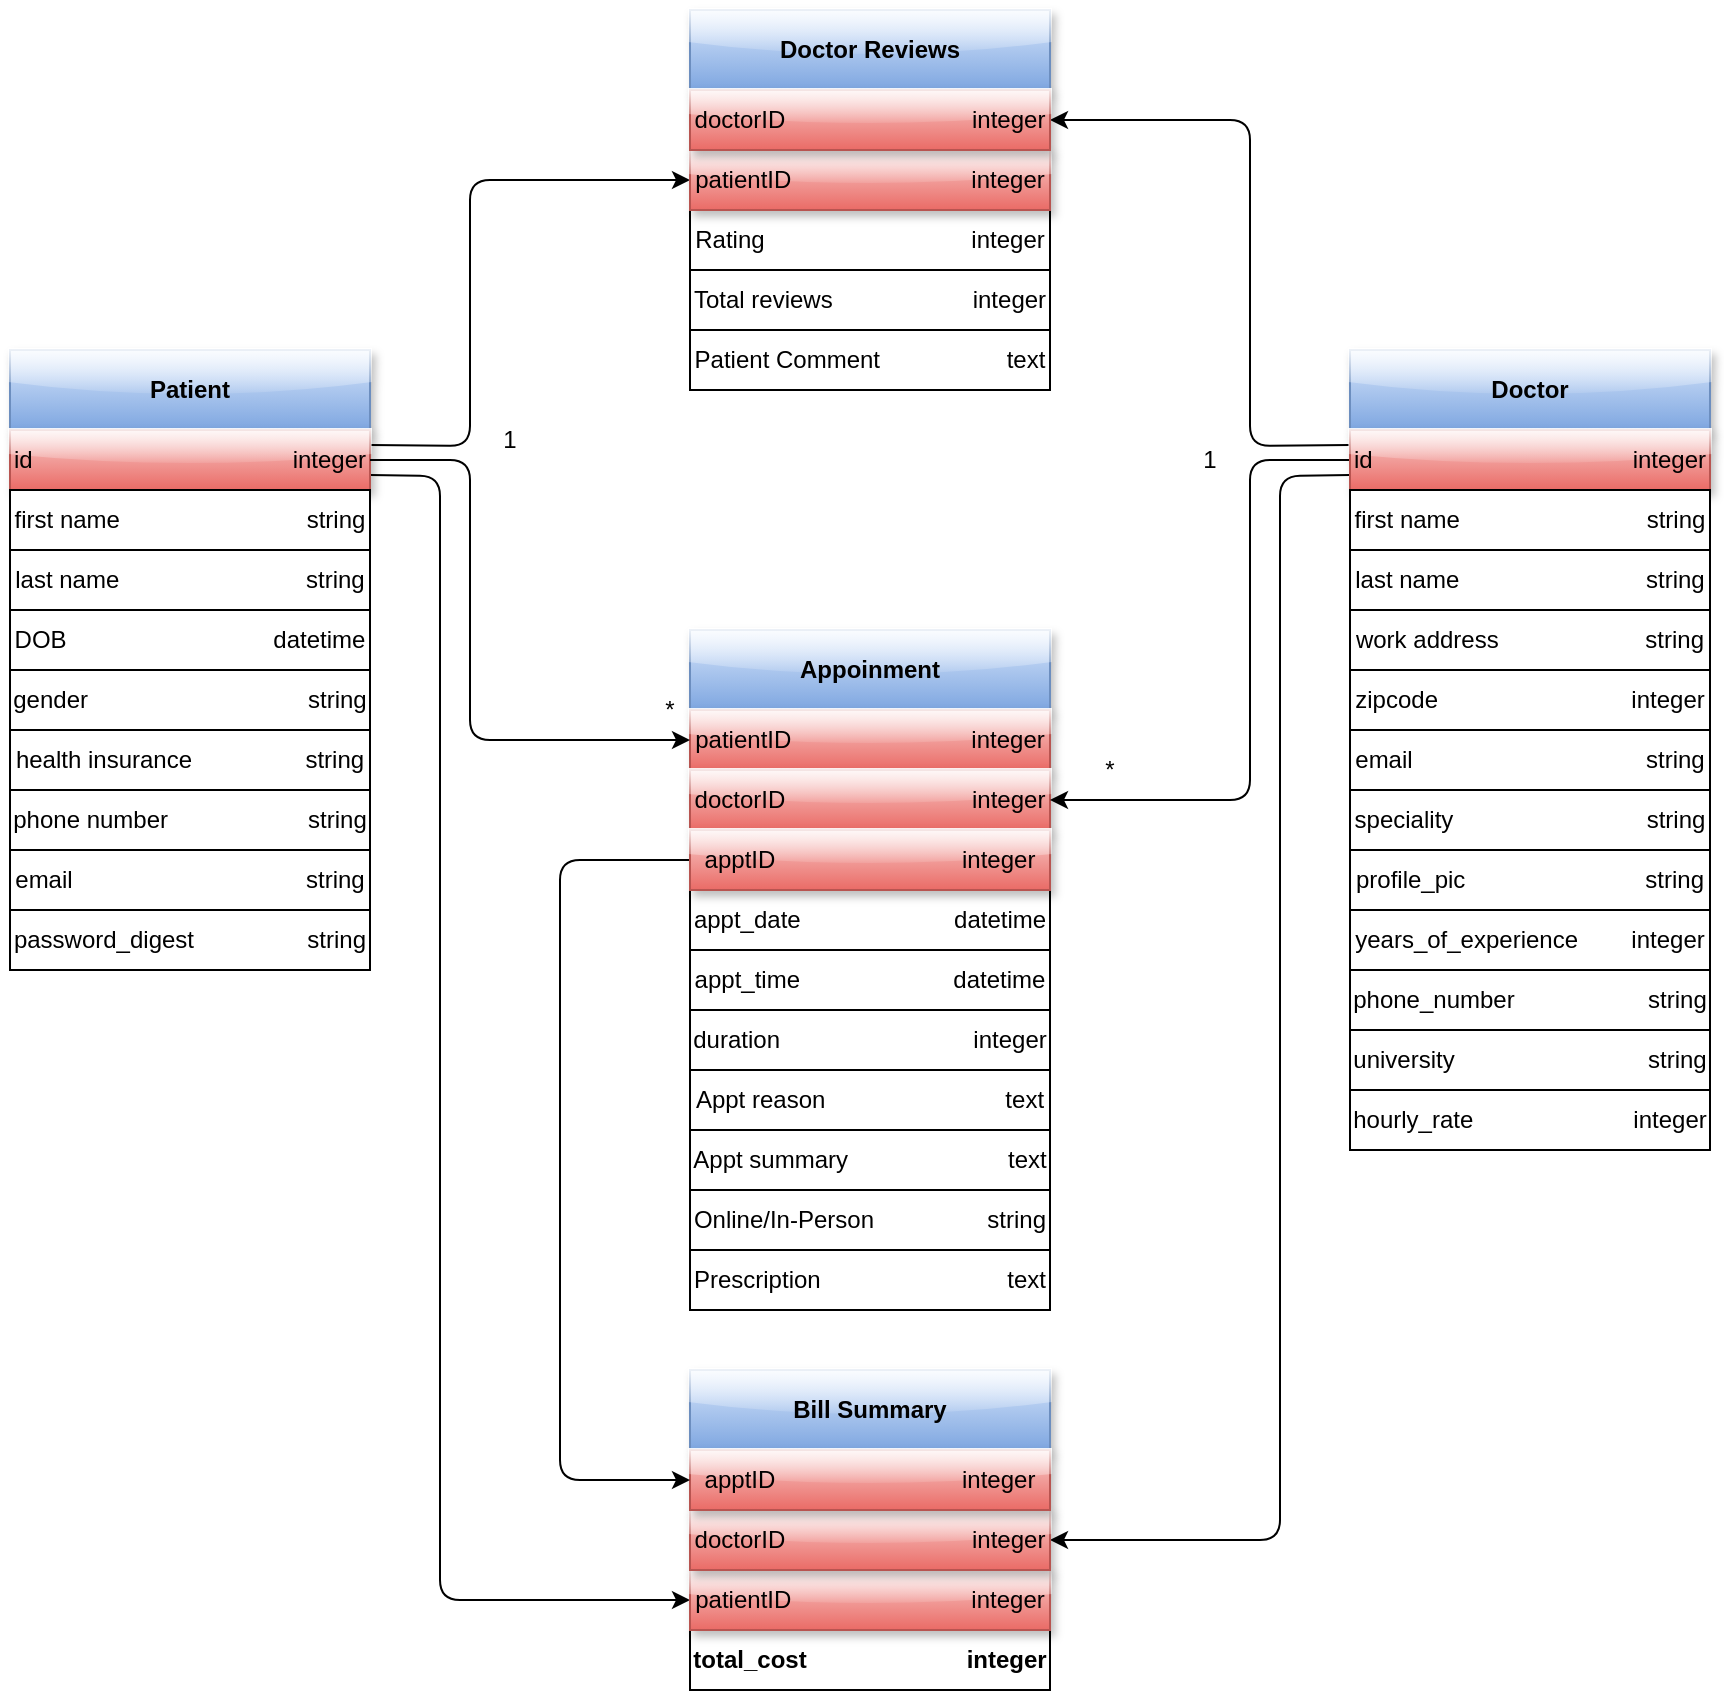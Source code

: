 <mxfile>
    <diagram id="bPftQJIVAqJPsxqFr-yv" name="Page-1">
        <mxGraphModel dx="885" dy="1581" grid="1" gridSize="10" guides="1" tooltips="1" connect="1" arrows="1" fold="1" page="1" pageScale="1" pageWidth="1100" pageHeight="850" math="0" shadow="0">
            <root>
                <mxCell id="0"/>
                <mxCell id="1" parent="0"/>
                <mxCell id="11" value="" style="rounded=0;whiteSpace=wrap;html=1;" parent="1" vertex="1">
                    <mxGeometry x="95" y="-630" width="180" height="310" as="geometry"/>
                </mxCell>
                <mxCell id="12" value="&lt;b&gt;Patient&lt;/b&gt;" style="rounded=0;whiteSpace=wrap;html=1;color;blue" parent="1" vertex="1">
                    <mxGeometry x="95" y="-630" width="180" height="40" as="geometry"/>
                </mxCell>
                <mxCell id="162" style="edgeStyle=none;html=1;exitX=1;exitY=0.25;exitDx=0;exitDy=0;entryX=0;entryY=0.5;entryDx=0;entryDy=0;" parent="1" source="13" target="155" edge="1">
                    <mxGeometry relative="1" as="geometry">
                        <Array as="points">
                            <mxPoint x="325" y="-582"/>
                            <mxPoint x="325" y="-715"/>
                        </Array>
                    </mxGeometry>
                </mxCell>
                <mxCell id="183" style="edgeStyle=none;html=1;exitX=1;exitY=0.75;exitDx=0;exitDy=0;entryX=0;entryY=0.5;entryDx=0;entryDy=0;" parent="1" source="13" target="180" edge="1">
                    <mxGeometry relative="1" as="geometry">
                        <Array as="points">
                            <mxPoint x="310" y="-567"/>
                            <mxPoint x="310" y="-5"/>
                        </Array>
                    </mxGeometry>
                </mxCell>
                <mxCell id="13" value="id&amp;nbsp; &amp;nbsp; &amp;nbsp; &amp;nbsp; &amp;nbsp; &amp;nbsp; &amp;nbsp; &amp;nbsp; &amp;nbsp; &amp;nbsp; &amp;nbsp; &amp;nbsp; &amp;nbsp; &amp;nbsp; &amp;nbsp; &amp;nbsp; &amp;nbsp; &amp;nbsp; &amp;nbsp; &amp;nbsp;integer" style="rounded=0;whiteSpace=wrap;html=1;color;red" parent="1" vertex="1">
                    <mxGeometry x="95" y="-590" width="180" height="30" as="geometry"/>
                </mxCell>
                <mxCell id="14" value="first name&amp;nbsp; &amp;nbsp; &amp;nbsp; &amp;nbsp; &amp;nbsp; &amp;nbsp; &amp;nbsp; &amp;nbsp; &amp;nbsp; &amp;nbsp; &amp;nbsp; &amp;nbsp; &amp;nbsp; &amp;nbsp; string" style="rounded=0;whiteSpace=wrap;html=1;" parent="1" vertex="1">
                    <mxGeometry x="95" y="-560" width="180" height="30" as="geometry"/>
                </mxCell>
                <mxCell id="15" value="last name&amp;nbsp; &amp;nbsp; &amp;nbsp; &amp;nbsp; &amp;nbsp; &amp;nbsp; &amp;nbsp; &amp;nbsp; &amp;nbsp; &amp;nbsp; &amp;nbsp; &amp;nbsp; &amp;nbsp; &amp;nbsp; string" style="rounded=0;whiteSpace=wrap;html=1;" parent="1" vertex="1">
                    <mxGeometry x="95" y="-530" width="180" height="30" as="geometry"/>
                </mxCell>
                <mxCell id="17" value="DOB&amp;nbsp; &amp;nbsp; &amp;nbsp; &amp;nbsp; &amp;nbsp; &amp;nbsp; &amp;nbsp; &amp;nbsp; &amp;nbsp; &amp;nbsp; &amp;nbsp; &amp;nbsp; &amp;nbsp; &amp;nbsp; &amp;nbsp; &amp;nbsp;datetime" style="rounded=0;whiteSpace=wrap;html=1;" parent="1" vertex="1">
                    <mxGeometry x="95" y="-500" width="180" height="30" as="geometry"/>
                </mxCell>
                <mxCell id="19" value="email&amp;nbsp; &amp;nbsp; &amp;nbsp; &amp;nbsp; &amp;nbsp; &amp;nbsp; &amp;nbsp; &amp;nbsp; &amp;nbsp; &amp;nbsp; &amp;nbsp; &amp;nbsp; &amp;nbsp; &amp;nbsp; &amp;nbsp; &amp;nbsp; &amp;nbsp; &amp;nbsp;string" style="rounded=0;whiteSpace=wrap;html=1;" parent="1" vertex="1">
                    <mxGeometry x="95" y="-380" width="180" height="30" as="geometry"/>
                </mxCell>
                <mxCell id="26" value="" style="rounded=0;whiteSpace=wrap;html=1;" parent="1" vertex="1">
                    <mxGeometry x="435" y="-490" width="180" height="280" as="geometry"/>
                </mxCell>
                <mxCell id="27" value="&lt;b&gt;Appoinment&lt;/b&gt;" style="rounded=0;whiteSpace=wrap;html=1;color;blue" parent="1" vertex="1">
                    <mxGeometry x="435" y="-490" width="180" height="40" as="geometry"/>
                </mxCell>
                <mxCell id="30" value="patientID&amp;nbsp; &amp;nbsp; &amp;nbsp; &amp;nbsp; &amp;nbsp; &amp;nbsp; &amp;nbsp; &amp;nbsp; &amp;nbsp; &amp;nbsp; &amp;nbsp; &amp;nbsp; &amp;nbsp; &amp;nbsp;integer" style="rounded=0;whiteSpace=wrap;html=1;color;red" parent="1" vertex="1">
                    <mxGeometry x="435" y="-450" width="180" height="30" as="geometry"/>
                </mxCell>
                <mxCell id="31" value="doctorID&amp;nbsp; &amp;nbsp; &amp;nbsp; &amp;nbsp; &amp;nbsp; &amp;nbsp; &amp;nbsp; &amp;nbsp; &amp;nbsp; &amp;nbsp; &amp;nbsp; &amp;nbsp; &amp;nbsp; &amp;nbsp; integer" style="rounded=0;whiteSpace=wrap;html=1;color;red" parent="1" vertex="1">
                    <mxGeometry x="435" y="-420" width="180" height="30" as="geometry"/>
                </mxCell>
                <mxCell id="32" value="appt_date&amp;nbsp; &amp;nbsp; &amp;nbsp; &amp;nbsp; &amp;nbsp; &amp;nbsp; &amp;nbsp; &amp;nbsp; &amp;nbsp; &amp;nbsp; &amp;nbsp; &amp;nbsp;datetime" style="rounded=0;whiteSpace=wrap;html=1;" parent="1" vertex="1">
                    <mxGeometry x="435" y="-360" width="180" height="30" as="geometry"/>
                </mxCell>
                <mxCell id="33" value="appt_time&amp;nbsp; &amp;nbsp; &amp;nbsp; &amp;nbsp; &amp;nbsp; &amp;nbsp; &amp;nbsp; &amp;nbsp; &amp;nbsp; &amp;nbsp; &amp;nbsp; &amp;nbsp;datetime" style="rounded=0;whiteSpace=wrap;html=1;" parent="1" vertex="1">
                    <mxGeometry x="435" y="-330" width="180" height="30" as="geometry"/>
                </mxCell>
                <mxCell id="34" value="Appt reason&amp;nbsp; &amp;nbsp; &amp;nbsp; &amp;nbsp; &amp;nbsp; &amp;nbsp; &amp;nbsp; &amp;nbsp; &amp;nbsp; &amp;nbsp; &amp;nbsp; &amp;nbsp; &amp;nbsp; &amp;nbsp;text" style="rounded=0;whiteSpace=wrap;html=1;" parent="1" vertex="1">
                    <mxGeometry x="435" y="-270" width="180" height="30" as="geometry"/>
                </mxCell>
                <mxCell id="35" value="Appt summary&amp;nbsp; &amp;nbsp; &amp;nbsp; &amp;nbsp; &amp;nbsp; &amp;nbsp; &amp;nbsp; &amp;nbsp; &amp;nbsp; &amp;nbsp; &amp;nbsp; &amp;nbsp; text" style="rounded=0;whiteSpace=wrap;html=1;" parent="1" vertex="1">
                    <mxGeometry x="435" y="-240" width="180" height="30" as="geometry"/>
                </mxCell>
                <mxCell id="37" value="Online/In-Person&amp;nbsp; &amp;nbsp; &amp;nbsp; &amp;nbsp; &amp;nbsp; &amp;nbsp; &amp;nbsp; &amp;nbsp; &amp;nbsp;string" style="rounded=0;whiteSpace=wrap;html=1;" parent="1" vertex="1">
                    <mxGeometry x="435" y="-210" width="180" height="30" as="geometry"/>
                </mxCell>
                <mxCell id="38" value="&lt;b&gt;Doctor&lt;/b&gt;" style="rounded=0;whiteSpace=wrap;html=1;color;blue" parent="1" vertex="1">
                    <mxGeometry x="765" y="-630" width="180" height="40" as="geometry"/>
                </mxCell>
                <mxCell id="39" value="" style="rounded=0;whiteSpace=wrap;html=1;" parent="1" vertex="1">
                    <mxGeometry x="765" y="-590" width="180" height="300" as="geometry"/>
                </mxCell>
                <mxCell id="129" style="edgeStyle=none;html=1;exitX=0;exitY=0.5;exitDx=0;exitDy=0;entryX=1;entryY=0.5;entryDx=0;entryDy=0;" parent="1" source="40" target="31" edge="1">
                    <mxGeometry relative="1" as="geometry">
                        <Array as="points">
                            <mxPoint x="715" y="-575"/>
                            <mxPoint x="715" y="-405"/>
                        </Array>
                    </mxGeometry>
                </mxCell>
                <mxCell id="160" style="edgeStyle=none;html=1;exitX=0;exitY=0.25;exitDx=0;exitDy=0;entryX=1;entryY=0.5;entryDx=0;entryDy=0;" parent="1" source="40" target="156" edge="1">
                    <mxGeometry relative="1" as="geometry">
                        <Array as="points">
                            <mxPoint x="715" y="-582"/>
                            <mxPoint x="715" y="-745"/>
                        </Array>
                    </mxGeometry>
                </mxCell>
                <mxCell id="184" style="edgeStyle=none;html=1;exitX=0;exitY=0.75;exitDx=0;exitDy=0;entryX=1;entryY=0.5;entryDx=0;entryDy=0;" parent="1" source="40" target="181" edge="1">
                    <mxGeometry relative="1" as="geometry">
                        <Array as="points">
                            <mxPoint x="730" y="-567"/>
                            <mxPoint x="730" y="-35"/>
                        </Array>
                    </mxGeometry>
                </mxCell>
                <mxCell id="40" value="id&amp;nbsp; &amp;nbsp; &amp;nbsp; &amp;nbsp; &amp;nbsp; &amp;nbsp; &amp;nbsp; &amp;nbsp; &amp;nbsp; &amp;nbsp; &amp;nbsp; &amp;nbsp; &amp;nbsp; &amp;nbsp; &amp;nbsp; &amp;nbsp; &amp;nbsp; &amp;nbsp; &amp;nbsp; &amp;nbsp;integer" style="rounded=0;whiteSpace=wrap;html=1;color;red" parent="1" vertex="1">
                    <mxGeometry x="765" y="-590" width="180" height="30" as="geometry"/>
                </mxCell>
                <mxCell id="41" value="first name&amp;nbsp; &amp;nbsp; &amp;nbsp; &amp;nbsp; &amp;nbsp; &amp;nbsp; &amp;nbsp; &amp;nbsp; &amp;nbsp; &amp;nbsp; &amp;nbsp; &amp;nbsp; &amp;nbsp; &amp;nbsp; string" style="rounded=0;whiteSpace=wrap;html=1;" parent="1" vertex="1">
                    <mxGeometry x="765" y="-560" width="180" height="30" as="geometry"/>
                </mxCell>
                <mxCell id="42" value="last name&amp;nbsp; &amp;nbsp; &amp;nbsp; &amp;nbsp; &amp;nbsp; &amp;nbsp; &amp;nbsp; &amp;nbsp; &amp;nbsp; &amp;nbsp; &amp;nbsp; &amp;nbsp; &amp;nbsp; &amp;nbsp; string" style="rounded=0;whiteSpace=wrap;html=1;" parent="1" vertex="1">
                    <mxGeometry x="765" y="-530" width="180" height="30" as="geometry"/>
                </mxCell>
                <mxCell id="44" value="work address&amp;nbsp; &amp;nbsp; &amp;nbsp; &amp;nbsp; &amp;nbsp; &amp;nbsp; &amp;nbsp; &amp;nbsp; &amp;nbsp; &amp;nbsp; &amp;nbsp; string" style="rounded=0;whiteSpace=wrap;html=1;" parent="1" vertex="1">
                    <mxGeometry x="765" y="-500" width="180" height="30" as="geometry"/>
                </mxCell>
                <mxCell id="45" value="zipcode&amp;nbsp; &amp;nbsp; &amp;nbsp; &amp;nbsp; &amp;nbsp; &amp;nbsp; &amp;nbsp; &amp;nbsp; &amp;nbsp; &amp;nbsp; &amp;nbsp; &amp;nbsp; &amp;nbsp; &amp;nbsp; &amp;nbsp;integer" style="rounded=0;whiteSpace=wrap;html=1;" parent="1" vertex="1">
                    <mxGeometry x="765" y="-470" width="180" height="30" as="geometry"/>
                </mxCell>
                <mxCell id="46" value="email&amp;nbsp; &amp;nbsp; &amp;nbsp; &amp;nbsp; &amp;nbsp; &amp;nbsp; &amp;nbsp; &amp;nbsp; &amp;nbsp; &amp;nbsp; &amp;nbsp; &amp;nbsp; &amp;nbsp; &amp;nbsp; &amp;nbsp; &amp;nbsp; &amp;nbsp; &amp;nbsp;string" style="rounded=0;whiteSpace=wrap;html=1;" parent="1" vertex="1">
                    <mxGeometry x="765" y="-440" width="180" height="30" as="geometry"/>
                </mxCell>
                <mxCell id="47" value="speciality&amp;nbsp; &amp;nbsp; &amp;nbsp; &amp;nbsp; &amp;nbsp; &amp;nbsp; &amp;nbsp; &amp;nbsp; &amp;nbsp; &amp;nbsp; &amp;nbsp; &amp;nbsp; &amp;nbsp; &amp;nbsp; &amp;nbsp;string" style="rounded=0;whiteSpace=wrap;html=1;" parent="1" vertex="1">
                    <mxGeometry x="765" y="-410" width="180" height="30" as="geometry"/>
                </mxCell>
                <mxCell id="48" value="profile_pic&amp;nbsp; &amp;nbsp; &amp;nbsp; &amp;nbsp; &amp;nbsp; &amp;nbsp; &amp;nbsp; &amp;nbsp; &amp;nbsp; &amp;nbsp; &amp;nbsp; &amp;nbsp; &amp;nbsp; &amp;nbsp;string" style="rounded=0;whiteSpace=wrap;html=1;" parent="1" vertex="1">
                    <mxGeometry x="765" y="-380" width="180" height="30" as="geometry"/>
                </mxCell>
                <mxCell id="49" value="years_of_experience&amp;nbsp; &amp;nbsp; &amp;nbsp; &amp;nbsp; integer" style="rounded=0;whiteSpace=wrap;html=1;" parent="1" vertex="1">
                    <mxGeometry x="765" y="-350" width="180" height="30" as="geometry"/>
                </mxCell>
                <mxCell id="50" value="" style="rounded=0;whiteSpace=wrap;html=1;" parent="1" vertex="1">
                    <mxGeometry x="435" y="-150" width="180" as="geometry"/>
                </mxCell>
                <mxCell id="51" value="Rating&amp;nbsp; &amp;nbsp; &amp;nbsp; &amp;nbsp; &amp;nbsp; &amp;nbsp; &amp;nbsp; &amp;nbsp; &amp;nbsp; &amp;nbsp; &amp;nbsp; &amp;nbsp; &amp;nbsp; &amp;nbsp; &amp;nbsp; &amp;nbsp;integer" style="rounded=0;whiteSpace=wrap;html=1;" parent="1" vertex="1">
                    <mxGeometry x="435" y="-700" width="180" height="30" as="geometry"/>
                </mxCell>
                <mxCell id="52" value="Prescription&amp;nbsp; &amp;nbsp; &amp;nbsp; &amp;nbsp; &amp;nbsp; &amp;nbsp; &amp;nbsp; &amp;nbsp; &amp;nbsp; &amp;nbsp; &amp;nbsp; &amp;nbsp; &amp;nbsp; &amp;nbsp; text" style="rounded=0;whiteSpace=wrap;html=1;" parent="1" vertex="1">
                    <mxGeometry x="435" y="-180" width="180" height="30" as="geometry"/>
                </mxCell>
                <mxCell id="54" value="phone number&amp;nbsp; &amp;nbsp; &amp;nbsp; &amp;nbsp; &amp;nbsp; &amp;nbsp; &amp;nbsp; &amp;nbsp; &amp;nbsp; &amp;nbsp; &amp;nbsp;string" style="rounded=0;whiteSpace=wrap;html=1;" parent="1" vertex="1">
                    <mxGeometry x="95" y="-410" width="180" height="30" as="geometry"/>
                </mxCell>
                <mxCell id="55" value="phone_number&amp;nbsp; &amp;nbsp; &amp;nbsp; &amp;nbsp; &amp;nbsp; &amp;nbsp; &amp;nbsp; &amp;nbsp; &amp;nbsp; &amp;nbsp; string" style="rounded=0;whiteSpace=wrap;html=1;" parent="1" vertex="1">
                    <mxGeometry x="765" y="-320" width="180" height="30" as="geometry"/>
                </mxCell>
                <mxCell id="56" value="Total reviews&amp;nbsp; &amp;nbsp; &amp;nbsp; &amp;nbsp; &amp;nbsp; &amp;nbsp; &amp;nbsp; &amp;nbsp; &amp;nbsp; &amp;nbsp; &amp;nbsp;integer" style="rounded=0;whiteSpace=wrap;html=1;" parent="1" vertex="1">
                    <mxGeometry x="435" y="-670" width="180" height="30" as="geometry"/>
                </mxCell>
                <mxCell id="61" value="" style="edgeStyle=elbowEdgeStyle;elbow=horizontal;endArrow=classic;html=1;exitX=1;exitY=0.5;exitDx=0;exitDy=0;entryX=0;entryY=0.5;entryDx=0;entryDy=0;" parent="1" source="13" target="30" edge="1">
                    <mxGeometry width="50" height="50" relative="1" as="geometry">
                        <mxPoint x="315" y="-500" as="sourcePoint"/>
                        <mxPoint x="365" y="-550" as="targetPoint"/>
                        <Array as="points">
                            <mxPoint x="325" y="-440"/>
                        </Array>
                    </mxGeometry>
                </mxCell>
                <mxCell id="63" value="password_digest&amp;nbsp; &amp;nbsp; &amp;nbsp; &amp;nbsp; &amp;nbsp; &amp;nbsp; &amp;nbsp; &amp;nbsp; &amp;nbsp;string" style="rounded=0;whiteSpace=wrap;html=1;" parent="1" vertex="1">
                    <mxGeometry x="95" y="-350" width="180" height="30" as="geometry"/>
                </mxCell>
                <mxCell id="64" value="*" style="text;html=1;strokeColor=none;fillColor=none;align=center;verticalAlign=middle;whiteSpace=wrap;rounded=0;" parent="1" vertex="1">
                    <mxGeometry x="395" y="-465" width="60" height="30" as="geometry"/>
                </mxCell>
                <mxCell id="65" value="1" style="text;html=1;strokeColor=none;fillColor=none;align=center;verticalAlign=middle;whiteSpace=wrap;rounded=0;" parent="1" vertex="1">
                    <mxGeometry x="315" y="-600" width="60" height="30" as="geometry"/>
                </mxCell>
                <mxCell id="66" value="1" style="text;html=1;strokeColor=none;fillColor=none;align=center;verticalAlign=middle;whiteSpace=wrap;rounded=0;" parent="1" vertex="1">
                    <mxGeometry x="665" y="-590" width="60" height="30" as="geometry"/>
                </mxCell>
                <mxCell id="67" value="*" style="text;html=1;strokeColor=none;fillColor=none;align=center;verticalAlign=middle;whiteSpace=wrap;rounded=0;" parent="1" vertex="1">
                    <mxGeometry x="615" y="-435" width="60" height="30" as="geometry"/>
                </mxCell>
                <mxCell id="68" value="gender&amp;nbsp; &amp;nbsp; &amp;nbsp; &amp;nbsp; &amp;nbsp; &amp;nbsp; &amp;nbsp; &amp;nbsp; &amp;nbsp; &amp;nbsp; &amp;nbsp; &amp;nbsp; &amp;nbsp; &amp;nbsp; &amp;nbsp; &amp;nbsp; &amp;nbsp;string" style="rounded=0;whiteSpace=wrap;html=1;" parent="1" vertex="1">
                    <mxGeometry x="95" y="-470" width="180" height="30" as="geometry"/>
                </mxCell>
                <mxCell id="69" value="Patient Comment&amp;nbsp; &amp;nbsp; &amp;nbsp; &amp;nbsp; &amp;nbsp; &amp;nbsp; &amp;nbsp; &amp;nbsp; &amp;nbsp; &amp;nbsp;text" style="rounded=0;whiteSpace=wrap;html=1;" parent="1" vertex="1">
                    <mxGeometry x="435" y="-640" width="180" height="30" as="geometry"/>
                </mxCell>
                <mxCell id="70" value="university&amp;nbsp; &amp;nbsp; &amp;nbsp; &amp;nbsp; &amp;nbsp; &amp;nbsp; &amp;nbsp; &amp;nbsp; &amp;nbsp; &amp;nbsp; &amp;nbsp; &amp;nbsp; &amp;nbsp; &amp;nbsp; &amp;nbsp;string" style="rounded=0;whiteSpace=wrap;html=1;" parent="1" vertex="1">
                    <mxGeometry x="765" y="-290" width="180" height="30" as="geometry"/>
                </mxCell>
                <mxCell id="71" value="health insurance&amp;nbsp; &amp;nbsp; &amp;nbsp; &amp;nbsp; &amp;nbsp; &amp;nbsp; &amp;nbsp; &amp;nbsp; &amp;nbsp;string" style="rounded=0;whiteSpace=wrap;html=1;" parent="1" vertex="1">
                    <mxGeometry x="95" y="-440" width="180" height="30" as="geometry"/>
                </mxCell>
                <mxCell id="153" value="&lt;b&gt;Doctor Reviews&lt;/b&gt;" style="rounded=0;whiteSpace=wrap;html=1;color;blue" parent="1" vertex="1">
                    <mxGeometry x="435" y="-800" width="180" height="40" as="geometry"/>
                </mxCell>
                <mxCell id="155" value="patientID&amp;nbsp; &amp;nbsp; &amp;nbsp; &amp;nbsp; &amp;nbsp; &amp;nbsp; &amp;nbsp; &amp;nbsp; &amp;nbsp; &amp;nbsp; &amp;nbsp; &amp;nbsp; &amp;nbsp; &amp;nbsp;integer" style="rounded=0;whiteSpace=wrap;html=1;color;red" parent="1" vertex="1">
                    <mxGeometry x="435" y="-730" width="180" height="30" as="geometry"/>
                </mxCell>
                <mxCell id="156" value="doctorID&amp;nbsp; &amp;nbsp; &amp;nbsp; &amp;nbsp; &amp;nbsp; &amp;nbsp; &amp;nbsp; &amp;nbsp; &amp;nbsp; &amp;nbsp; &amp;nbsp; &amp;nbsp; &amp;nbsp; &amp;nbsp; integer" style="rounded=0;whiteSpace=wrap;html=1;color;red" parent="1" vertex="1">
                    <mxGeometry x="435" y="-760" width="180" height="30" as="geometry"/>
                </mxCell>
                <mxCell id="166" value="&lt;b&gt;total_cost&amp;nbsp; &amp;nbsp; &amp;nbsp; &amp;nbsp; &amp;nbsp; &amp;nbsp; &amp;nbsp; &amp;nbsp; &amp;nbsp; &amp;nbsp; &amp;nbsp; &amp;nbsp; integer&lt;/b&gt;" style="rounded=0;whiteSpace=wrap;html=1;" parent="1" vertex="1">
                    <mxGeometry x="435" y="10" width="180" height="30" as="geometry"/>
                </mxCell>
                <mxCell id="172" value="hourly_rate&amp;nbsp; &amp;nbsp; &amp;nbsp; &amp;nbsp; &amp;nbsp; &amp;nbsp; &amp;nbsp; &amp;nbsp; &amp;nbsp; &amp;nbsp; &amp;nbsp; &amp;nbsp; integer" style="rounded=0;whiteSpace=wrap;html=1;" parent="1" vertex="1">
                    <mxGeometry x="765" y="-260" width="180" height="30" as="geometry"/>
                </mxCell>
                <mxCell id="179" value="&lt;b&gt;Bill Summary&lt;/b&gt;" style="rounded=0;whiteSpace=wrap;html=1;color;blue" parent="1" vertex="1">
                    <mxGeometry x="435" y="-120" width="180" height="40" as="geometry"/>
                </mxCell>
                <mxCell id="180" value="patientID&amp;nbsp; &amp;nbsp; &amp;nbsp; &amp;nbsp; &amp;nbsp; &amp;nbsp; &amp;nbsp; &amp;nbsp; &amp;nbsp; &amp;nbsp; &amp;nbsp; &amp;nbsp; &amp;nbsp; &amp;nbsp;integer" style="rounded=0;whiteSpace=wrap;html=1;color;red" parent="1" vertex="1">
                    <mxGeometry x="435" y="-20" width="180" height="30" as="geometry"/>
                </mxCell>
                <mxCell id="181" value="doctorID&amp;nbsp; &amp;nbsp; &amp;nbsp; &amp;nbsp; &amp;nbsp; &amp;nbsp; &amp;nbsp; &amp;nbsp; &amp;nbsp; &amp;nbsp; &amp;nbsp; &amp;nbsp; &amp;nbsp; &amp;nbsp; integer" style="rounded=0;whiteSpace=wrap;html=1;color;red" parent="1" vertex="1">
                    <mxGeometry x="435" y="-50" width="180" height="30" as="geometry"/>
                </mxCell>
                <mxCell id="182" value="apptID&amp;nbsp; &amp;nbsp; &amp;nbsp; &amp;nbsp; &amp;nbsp; &amp;nbsp; &amp;nbsp; &amp;nbsp; &amp;nbsp; &amp;nbsp; &amp;nbsp; &amp;nbsp; &amp;nbsp; &amp;nbsp; integer" style="rounded=0;whiteSpace=wrap;html=1;color;red" parent="1" vertex="1">
                    <mxGeometry x="435" y="-80" width="180" height="30" as="geometry"/>
                </mxCell>
                <mxCell id="186" style="edgeStyle=none;html=1;exitX=0;exitY=0.5;exitDx=0;exitDy=0;entryX=0;entryY=0.5;entryDx=0;entryDy=0;" parent="1" source="185" target="182" edge="1">
                    <mxGeometry relative="1" as="geometry">
                        <Array as="points">
                            <mxPoint x="370" y="-375"/>
                            <mxPoint x="370" y="-65"/>
                        </Array>
                    </mxGeometry>
                </mxCell>
                <mxCell id="185" value="apptID&amp;nbsp; &amp;nbsp; &amp;nbsp; &amp;nbsp; &amp;nbsp; &amp;nbsp; &amp;nbsp; &amp;nbsp; &amp;nbsp; &amp;nbsp; &amp;nbsp; &amp;nbsp; &amp;nbsp; &amp;nbsp; integer" style="rounded=0;whiteSpace=wrap;html=1;color;red" parent="1" vertex="1">
                    <mxGeometry x="435" y="-390" width="180" height="30" as="geometry"/>
                </mxCell>
                <mxCell id="187" value="duration&amp;nbsp; &amp;nbsp; &amp;nbsp; &amp;nbsp; &amp;nbsp; &amp;nbsp; &amp;nbsp; &amp;nbsp; &amp;nbsp; &amp;nbsp; &amp;nbsp; &amp;nbsp; &amp;nbsp; &amp;nbsp; &amp;nbsp;integer" style="rounded=0;whiteSpace=wrap;html=1;" parent="1" vertex="1">
                    <mxGeometry x="435" y="-300" width="180" height="30" as="geometry"/>
                </mxCell>
            </root>
        </mxGraphModel>
    </diagram>
</mxfile>